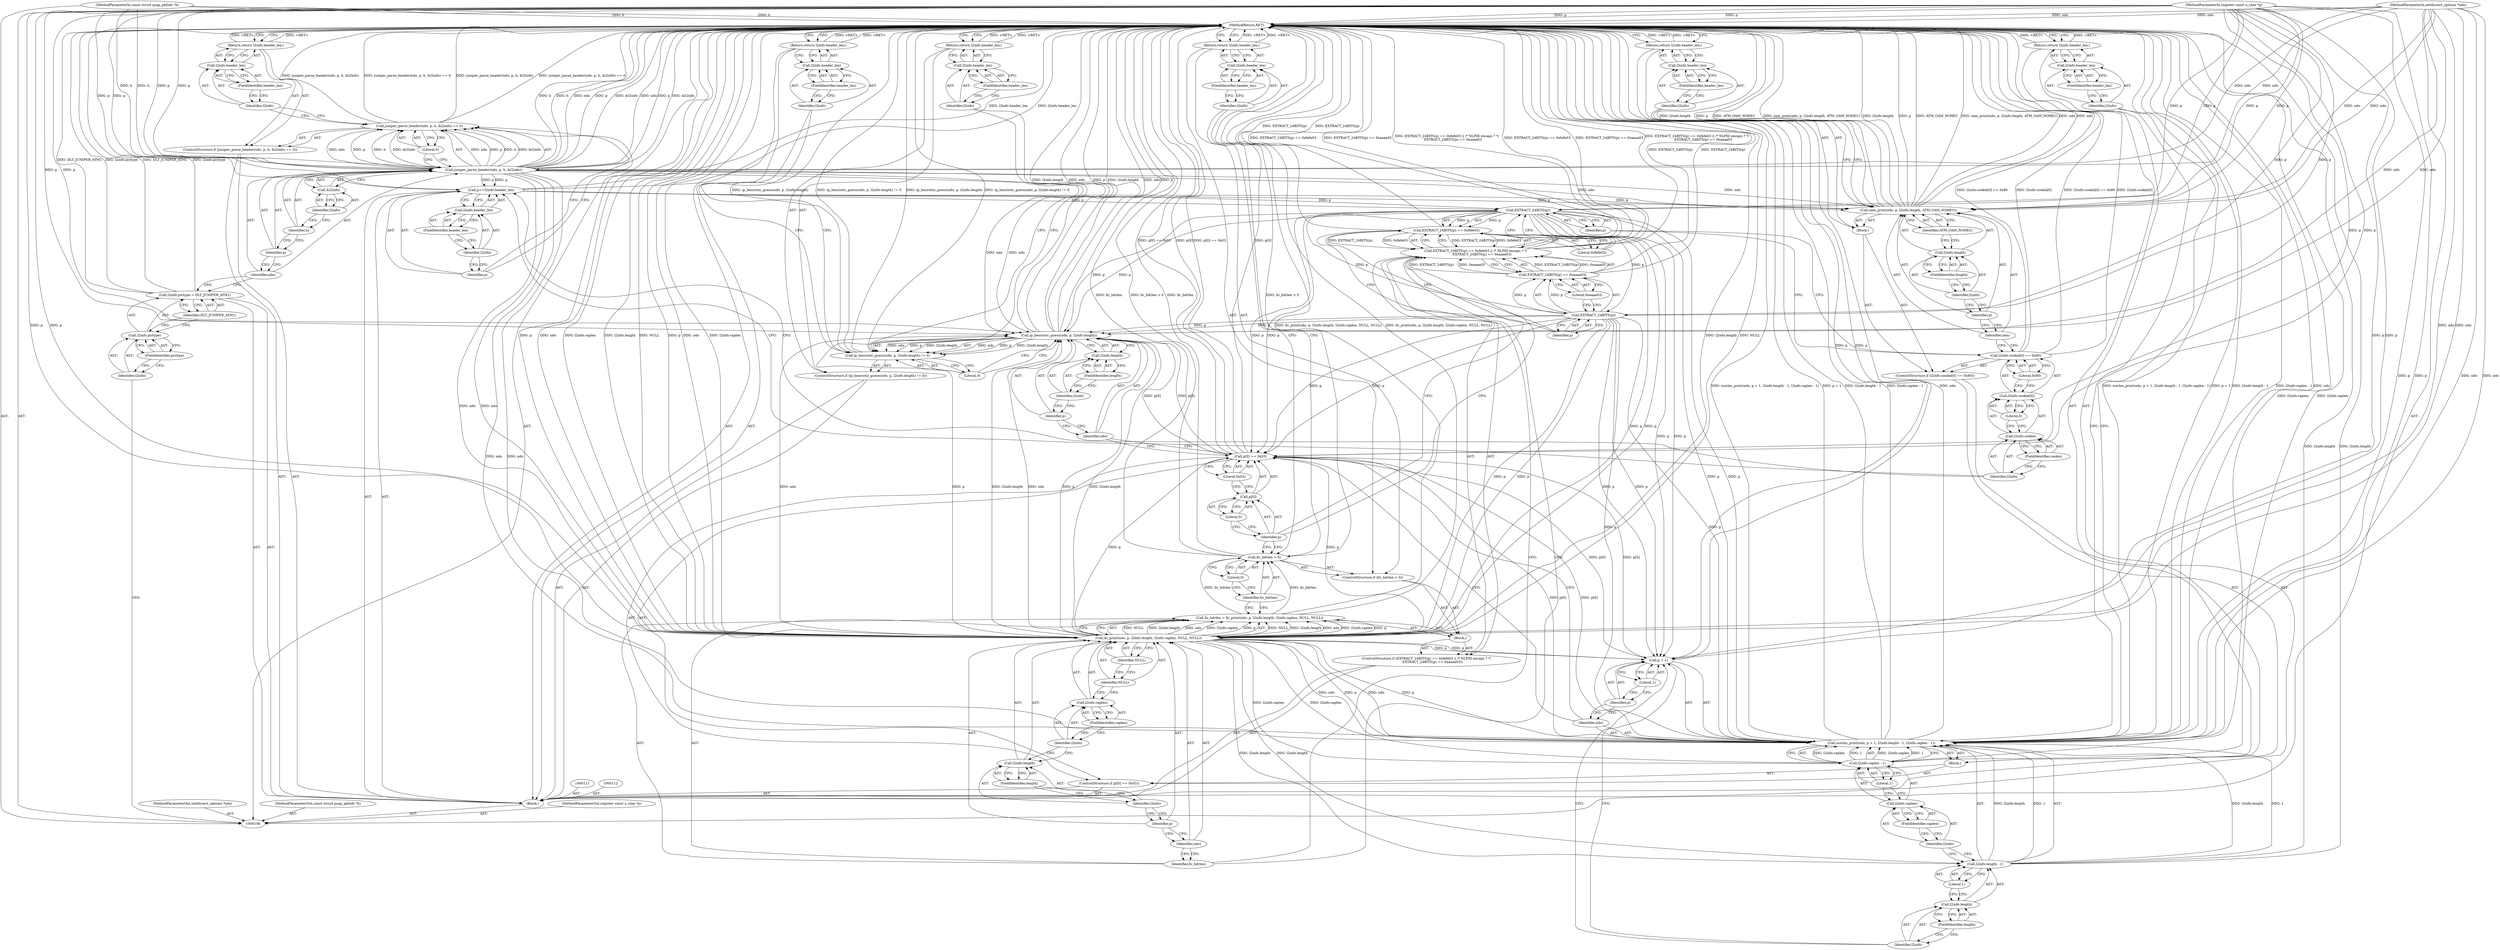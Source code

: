digraph "1_tcpdump_1dcd10aceabbc03bf571ea32b892c522cbe923de_5" {
"1000231" [label="(MethodReturn,RET)"];
"1000107" [label="(MethodParameterIn,netdissect_options *ndo)"];
"1000334" [label="(MethodParameterOut,netdissect_options *ndo)"];
"1000127" [label="(Return,return l2info.header_len;)"];
"1000128" [label="(Call,l2info.header_len)"];
"1000129" [label="(Identifier,l2info)"];
"1000130" [label="(FieldIdentifier,header_len)"];
"1000133" [label="(Call,l2info.header_len)"];
"1000134" [label="(Identifier,l2info)"];
"1000135" [label="(FieldIdentifier,header_len)"];
"1000131" [label="(Call,p+=l2info.header_len)"];
"1000132" [label="(Identifier,p)"];
"1000137" [label="(Call,l2info.cookie[0] == 0x80)"];
"1000138" [label="(Call,l2info.cookie[0])"];
"1000139" [label="(Call,l2info.cookie)"];
"1000140" [label="(Identifier,l2info)"];
"1000141" [label="(FieldIdentifier,cookie)"];
"1000142" [label="(Literal,0)"];
"1000143" [label="(Literal,0x80)"];
"1000144" [label="(Block,)"];
"1000136" [label="(ControlStructure,if (l2info.cookie[0] == 0x80))"];
"1000145" [label="(Call,oam_print(ndo, p, l2info.length, ATM_OAM_NOHEC))"];
"1000146" [label="(Identifier,ndo)"];
"1000147" [label="(Identifier,p)"];
"1000148" [label="(Call,l2info.length)"];
"1000149" [label="(Identifier,l2info)"];
"1000150" [label="(FieldIdentifier,length)"];
"1000151" [label="(Identifier,ATM_OAM_NOHEC)"];
"1000152" [label="(Return,return l2info.header_len;)"];
"1000153" [label="(Call,l2info.header_len)"];
"1000154" [label="(Identifier,l2info)"];
"1000155" [label="(FieldIdentifier,header_len)"];
"1000157" [label="(Call,EXTRACT_24BITS(p) == 0xfefe03 || /* NLPID encaps ? */\n            EXTRACT_24BITS(p) == 0xaaaa03)"];
"1000158" [label="(Call,EXTRACT_24BITS(p) == 0xfefe03)"];
"1000159" [label="(Call,EXTRACT_24BITS(p))"];
"1000160" [label="(Identifier,p)"];
"1000161" [label="(Literal,0xfefe03)"];
"1000156" [label="(ControlStructure,if (EXTRACT_24BITS(p) == 0xfefe03 || /* NLPID encaps ? */\n            EXTRACT_24BITS(p) == 0xaaaa03))"];
"1000108" [label="(MethodParameterIn,const struct pcap_pkthdr *h)"];
"1000335" [label="(MethodParameterOut,const struct pcap_pkthdr *h)"];
"1000109" [label="(MethodParameterIn,register const u_char *p)"];
"1000336" [label="(MethodParameterOut,register const u_char *p)"];
"1000162" [label="(Call,EXTRACT_24BITS(p) == 0xaaaa03)"];
"1000163" [label="(Call,EXTRACT_24BITS(p))"];
"1000164" [label="(Identifier,p)"];
"1000165" [label="(Literal,0xaaaa03)"];
"1000166" [label="(Block,)"];
"1000167" [label="(Call,llc_hdrlen = llc_print(ndo, p, l2info.length, l2info.caplen, NULL, NULL))"];
"1000168" [label="(Identifier,llc_hdrlen)"];
"1000169" [label="(Call,llc_print(ndo, p, l2info.length, l2info.caplen, NULL, NULL))"];
"1000170" [label="(Identifier,ndo)"];
"1000171" [label="(Identifier,p)"];
"1000172" [label="(Call,l2info.length)"];
"1000173" [label="(Identifier,l2info)"];
"1000174" [label="(FieldIdentifier,length)"];
"1000175" [label="(Call,l2info.caplen)"];
"1000176" [label="(Identifier,l2info)"];
"1000177" [label="(FieldIdentifier,caplen)"];
"1000178" [label="(Identifier,NULL)"];
"1000179" [label="(Identifier,NULL)"];
"1000180" [label="(ControlStructure,if (llc_hdrlen > 0))"];
"1000181" [label="(Call,llc_hdrlen > 0)"];
"1000182" [label="(Identifier,llc_hdrlen)"];
"1000183" [label="(Literal,0)"];
"1000184" [label="(Return,return l2info.header_len;)"];
"1000185" [label="(Call,l2info.header_len)"];
"1000186" [label="(Identifier,l2info)"];
"1000187" [label="(FieldIdentifier,header_len)"];
"1000189" [label="(Call,p[0] == 0x03)"];
"1000190" [label="(Call,p[0])"];
"1000191" [label="(Identifier,p)"];
"1000192" [label="(Literal,0)"];
"1000193" [label="(Literal,0x03)"];
"1000194" [label="(Block,)"];
"1000188" [label="(ControlStructure,if (p[0] == 0x03))"];
"1000195" [label="(Call,isoclns_print(ndo, p + 1, l2info.length - 1, l2info.caplen - 1))"];
"1000196" [label="(Identifier,ndo)"];
"1000197" [label="(Call,p + 1)"];
"1000198" [label="(Identifier,p)"];
"1000199" [label="(Literal,1)"];
"1000200" [label="(Call,l2info.length - 1)"];
"1000201" [label="(Call,l2info.length)"];
"1000202" [label="(Identifier,l2info)"];
"1000203" [label="(FieldIdentifier,length)"];
"1000204" [label="(Literal,1)"];
"1000205" [label="(Call,l2info.caplen - 1)"];
"1000206" [label="(Call,l2info.caplen)"];
"1000207" [label="(Identifier,l2info)"];
"1000208" [label="(FieldIdentifier,caplen)"];
"1000209" [label="(Literal,1)"];
"1000110" [label="(Block,)"];
"1000210" [label="(Return,return l2info.header_len;)"];
"1000211" [label="(Call,l2info.header_len)"];
"1000212" [label="(Identifier,l2info)"];
"1000213" [label="(FieldIdentifier,header_len)"];
"1000215" [label="(Call,ip_heuristic_guess(ndo, p, l2info.length) != 0)"];
"1000216" [label="(Call,ip_heuristic_guess(ndo, p, l2info.length))"];
"1000217" [label="(Identifier,ndo)"];
"1000218" [label="(Identifier,p)"];
"1000219" [label="(Call,l2info.length)"];
"1000220" [label="(Identifier,l2info)"];
"1000221" [label="(FieldIdentifier,length)"];
"1000222" [label="(Literal,0)"];
"1000214" [label="(ControlStructure,if (ip_heuristic_guess(ndo, p, l2info.length) != 0))"];
"1000223" [label="(Return,return l2info.header_len;)"];
"1000224" [label="(Call,l2info.header_len)"];
"1000225" [label="(Identifier,l2info)"];
"1000226" [label="(FieldIdentifier,header_len)"];
"1000227" [label="(Return,return l2info.header_len;)"];
"1000230" [label="(FieldIdentifier,header_len)"];
"1000228" [label="(Call,l2info.header_len)"];
"1000229" [label="(Identifier,l2info)"];
"1000116" [label="(FieldIdentifier,pictype)"];
"1000117" [label="(Identifier,DLT_JUNIPER_ATM1)"];
"1000113" [label="(Call,l2info.pictype = DLT_JUNIPER_ATM1)"];
"1000114" [label="(Call,l2info.pictype)"];
"1000115" [label="(Identifier,l2info)"];
"1000119" [label="(Call,juniper_parse_header(ndo, p, h, &l2info) == 0)"];
"1000120" [label="(Call,juniper_parse_header(ndo, p, h, &l2info))"];
"1000121" [label="(Identifier,ndo)"];
"1000122" [label="(Identifier,p)"];
"1000123" [label="(Identifier,h)"];
"1000124" [label="(Call,&l2info)"];
"1000125" [label="(Identifier,l2info)"];
"1000126" [label="(Literal,0)"];
"1000118" [label="(ControlStructure,if (juniper_parse_header(ndo, p, h, &l2info) == 0))"];
"1000231" -> "1000106"  [label="AST: "];
"1000231" -> "1000127"  [label="CFG: "];
"1000231" -> "1000152"  [label="CFG: "];
"1000231" -> "1000184"  [label="CFG: "];
"1000231" -> "1000210"  [label="CFG: "];
"1000231" -> "1000223"  [label="CFG: "];
"1000231" -> "1000227"  [label="CFG: "];
"1000127" -> "1000231"  [label="DDG: <RET>"];
"1000184" -> "1000231"  [label="DDG: <RET>"];
"1000152" -> "1000231"  [label="DDG: <RET>"];
"1000227" -> "1000231"  [label="DDG: <RET>"];
"1000223" -> "1000231"  [label="DDG: <RET>"];
"1000210" -> "1000231"  [label="DDG: <RET>"];
"1000169" -> "1000231"  [label="DDG: l2info.length"];
"1000169" -> "1000231"  [label="DDG: NULL"];
"1000169" -> "1000231"  [label="DDG: p"];
"1000169" -> "1000231"  [label="DDG: ndo"];
"1000169" -> "1000231"  [label="DDG: l2info.caplen"];
"1000200" -> "1000231"  [label="DDG: l2info.length"];
"1000108" -> "1000231"  [label="DDG: h"];
"1000216" -> "1000231"  [label="DDG: l2info.length"];
"1000216" -> "1000231"  [label="DDG: ndo"];
"1000216" -> "1000231"  [label="DDG: p"];
"1000195" -> "1000231"  [label="DDG: isoclns_print(ndo, p + 1, l2info.length - 1, l2info.caplen - 1)"];
"1000195" -> "1000231"  [label="DDG: p + 1"];
"1000195" -> "1000231"  [label="DDG: l2info.length - 1"];
"1000195" -> "1000231"  [label="DDG: l2info.caplen - 1"];
"1000195" -> "1000231"  [label="DDG: ndo"];
"1000181" -> "1000231"  [label="DDG: llc_hdrlen > 0"];
"1000181" -> "1000231"  [label="DDG: llc_hdrlen"];
"1000145" -> "1000231"  [label="DDG: l2info.length"];
"1000145" -> "1000231"  [label="DDG: p"];
"1000145" -> "1000231"  [label="DDG: ATM_OAM_NOHEC"];
"1000145" -> "1000231"  [label="DDG: oam_print(ndo, p, l2info.length, ATM_OAM_NOHEC)"];
"1000145" -> "1000231"  [label="DDG: ndo"];
"1000131" -> "1000231"  [label="DDG: l2info.header_len"];
"1000137" -> "1000231"  [label="DDG: l2info.cookie[0]"];
"1000137" -> "1000231"  [label="DDG: l2info.cookie[0] == 0x80"];
"1000158" -> "1000231"  [label="DDG: EXTRACT_24BITS(p)"];
"1000113" -> "1000231"  [label="DDG: DLT_JUNIPER_ATM1"];
"1000113" -> "1000231"  [label="DDG: l2info.pictype"];
"1000107" -> "1000231"  [label="DDG: ndo"];
"1000167" -> "1000231"  [label="DDG: llc_print(ndo, p, l2info.length, l2info.caplen, NULL, NULL)"];
"1000189" -> "1000231"  [label="DDG: p[0]"];
"1000189" -> "1000231"  [label="DDG: p[0] == 0x03"];
"1000215" -> "1000231"  [label="DDG: ip_heuristic_guess(ndo, p, l2info.length)"];
"1000215" -> "1000231"  [label="DDG: ip_heuristic_guess(ndo, p, l2info.length) != 0"];
"1000157" -> "1000231"  [label="DDG: EXTRACT_24BITS(p) == 0xfefe03 || /* NLPID encaps ? */\n            EXTRACT_24BITS(p) == 0xaaaa03"];
"1000157" -> "1000231"  [label="DDG: EXTRACT_24BITS(p) == 0xfefe03"];
"1000157" -> "1000231"  [label="DDG: EXTRACT_24BITS(p) == 0xaaaa03"];
"1000205" -> "1000231"  [label="DDG: l2info.caplen"];
"1000120" -> "1000231"  [label="DDG: h"];
"1000120" -> "1000231"  [label="DDG: ndo"];
"1000120" -> "1000231"  [label="DDG: p"];
"1000120" -> "1000231"  [label="DDG: &l2info"];
"1000119" -> "1000231"  [label="DDG: juniper_parse_header(ndo, p, h, &l2info)"];
"1000119" -> "1000231"  [label="DDG: juniper_parse_header(ndo, p, h, &l2info) == 0"];
"1000162" -> "1000231"  [label="DDG: EXTRACT_24BITS(p)"];
"1000109" -> "1000231"  [label="DDG: p"];
"1000197" -> "1000231"  [label="DDG: p"];
"1000107" -> "1000106"  [label="AST: "];
"1000107" -> "1000231"  [label="DDG: ndo"];
"1000107" -> "1000120"  [label="DDG: ndo"];
"1000107" -> "1000145"  [label="DDG: ndo"];
"1000107" -> "1000169"  [label="DDG: ndo"];
"1000107" -> "1000195"  [label="DDG: ndo"];
"1000107" -> "1000216"  [label="DDG: ndo"];
"1000334" -> "1000106"  [label="AST: "];
"1000127" -> "1000118"  [label="AST: "];
"1000127" -> "1000128"  [label="CFG: "];
"1000128" -> "1000127"  [label="AST: "];
"1000231" -> "1000127"  [label="CFG: "];
"1000127" -> "1000231"  [label="DDG: <RET>"];
"1000128" -> "1000127"  [label="AST: "];
"1000128" -> "1000130"  [label="CFG: "];
"1000129" -> "1000128"  [label="AST: "];
"1000130" -> "1000128"  [label="AST: "];
"1000127" -> "1000128"  [label="CFG: "];
"1000129" -> "1000128"  [label="AST: "];
"1000129" -> "1000119"  [label="CFG: "];
"1000130" -> "1000129"  [label="CFG: "];
"1000130" -> "1000128"  [label="AST: "];
"1000130" -> "1000129"  [label="CFG: "];
"1000128" -> "1000130"  [label="CFG: "];
"1000133" -> "1000131"  [label="AST: "];
"1000133" -> "1000135"  [label="CFG: "];
"1000134" -> "1000133"  [label="AST: "];
"1000135" -> "1000133"  [label="AST: "];
"1000131" -> "1000133"  [label="CFG: "];
"1000134" -> "1000133"  [label="AST: "];
"1000134" -> "1000132"  [label="CFG: "];
"1000135" -> "1000134"  [label="CFG: "];
"1000135" -> "1000133"  [label="AST: "];
"1000135" -> "1000134"  [label="CFG: "];
"1000133" -> "1000135"  [label="CFG: "];
"1000131" -> "1000110"  [label="AST: "];
"1000131" -> "1000133"  [label="CFG: "];
"1000132" -> "1000131"  [label="AST: "];
"1000133" -> "1000131"  [label="AST: "];
"1000140" -> "1000131"  [label="CFG: "];
"1000131" -> "1000231"  [label="DDG: l2info.header_len"];
"1000120" -> "1000131"  [label="DDG: p"];
"1000109" -> "1000131"  [label="DDG: p"];
"1000131" -> "1000145"  [label="DDG: p"];
"1000131" -> "1000159"  [label="DDG: p"];
"1000132" -> "1000131"  [label="AST: "];
"1000132" -> "1000119"  [label="CFG: "];
"1000134" -> "1000132"  [label="CFG: "];
"1000137" -> "1000136"  [label="AST: "];
"1000137" -> "1000143"  [label="CFG: "];
"1000138" -> "1000137"  [label="AST: "];
"1000143" -> "1000137"  [label="AST: "];
"1000146" -> "1000137"  [label="CFG: "];
"1000160" -> "1000137"  [label="CFG: "];
"1000137" -> "1000231"  [label="DDG: l2info.cookie[0]"];
"1000137" -> "1000231"  [label="DDG: l2info.cookie[0] == 0x80"];
"1000138" -> "1000137"  [label="AST: "];
"1000138" -> "1000142"  [label="CFG: "];
"1000139" -> "1000138"  [label="AST: "];
"1000142" -> "1000138"  [label="AST: "];
"1000143" -> "1000138"  [label="CFG: "];
"1000139" -> "1000138"  [label="AST: "];
"1000139" -> "1000141"  [label="CFG: "];
"1000140" -> "1000139"  [label="AST: "];
"1000141" -> "1000139"  [label="AST: "];
"1000142" -> "1000139"  [label="CFG: "];
"1000140" -> "1000139"  [label="AST: "];
"1000140" -> "1000131"  [label="CFG: "];
"1000141" -> "1000140"  [label="CFG: "];
"1000141" -> "1000139"  [label="AST: "];
"1000141" -> "1000140"  [label="CFG: "];
"1000139" -> "1000141"  [label="CFG: "];
"1000142" -> "1000138"  [label="AST: "];
"1000142" -> "1000139"  [label="CFG: "];
"1000138" -> "1000142"  [label="CFG: "];
"1000143" -> "1000137"  [label="AST: "];
"1000143" -> "1000138"  [label="CFG: "];
"1000137" -> "1000143"  [label="CFG: "];
"1000144" -> "1000136"  [label="AST: "];
"1000145" -> "1000144"  [label="AST: "];
"1000152" -> "1000144"  [label="AST: "];
"1000136" -> "1000110"  [label="AST: "];
"1000137" -> "1000136"  [label="AST: "];
"1000144" -> "1000136"  [label="AST: "];
"1000145" -> "1000144"  [label="AST: "];
"1000145" -> "1000151"  [label="CFG: "];
"1000146" -> "1000145"  [label="AST: "];
"1000147" -> "1000145"  [label="AST: "];
"1000148" -> "1000145"  [label="AST: "];
"1000151" -> "1000145"  [label="AST: "];
"1000154" -> "1000145"  [label="CFG: "];
"1000145" -> "1000231"  [label="DDG: l2info.length"];
"1000145" -> "1000231"  [label="DDG: p"];
"1000145" -> "1000231"  [label="DDG: ATM_OAM_NOHEC"];
"1000145" -> "1000231"  [label="DDG: oam_print(ndo, p, l2info.length, ATM_OAM_NOHEC)"];
"1000145" -> "1000231"  [label="DDG: ndo"];
"1000120" -> "1000145"  [label="DDG: ndo"];
"1000107" -> "1000145"  [label="DDG: ndo"];
"1000131" -> "1000145"  [label="DDG: p"];
"1000109" -> "1000145"  [label="DDG: p"];
"1000146" -> "1000145"  [label="AST: "];
"1000146" -> "1000137"  [label="CFG: "];
"1000147" -> "1000146"  [label="CFG: "];
"1000147" -> "1000145"  [label="AST: "];
"1000147" -> "1000146"  [label="CFG: "];
"1000149" -> "1000147"  [label="CFG: "];
"1000148" -> "1000145"  [label="AST: "];
"1000148" -> "1000150"  [label="CFG: "];
"1000149" -> "1000148"  [label="AST: "];
"1000150" -> "1000148"  [label="AST: "];
"1000151" -> "1000148"  [label="CFG: "];
"1000149" -> "1000148"  [label="AST: "];
"1000149" -> "1000147"  [label="CFG: "];
"1000150" -> "1000149"  [label="CFG: "];
"1000150" -> "1000148"  [label="AST: "];
"1000150" -> "1000149"  [label="CFG: "];
"1000148" -> "1000150"  [label="CFG: "];
"1000151" -> "1000145"  [label="AST: "];
"1000151" -> "1000148"  [label="CFG: "];
"1000145" -> "1000151"  [label="CFG: "];
"1000152" -> "1000144"  [label="AST: "];
"1000152" -> "1000153"  [label="CFG: "];
"1000153" -> "1000152"  [label="AST: "];
"1000231" -> "1000152"  [label="CFG: "];
"1000152" -> "1000231"  [label="DDG: <RET>"];
"1000153" -> "1000152"  [label="AST: "];
"1000153" -> "1000155"  [label="CFG: "];
"1000154" -> "1000153"  [label="AST: "];
"1000155" -> "1000153"  [label="AST: "];
"1000152" -> "1000153"  [label="CFG: "];
"1000154" -> "1000153"  [label="AST: "];
"1000154" -> "1000145"  [label="CFG: "];
"1000155" -> "1000154"  [label="CFG: "];
"1000155" -> "1000153"  [label="AST: "];
"1000155" -> "1000154"  [label="CFG: "];
"1000153" -> "1000155"  [label="CFG: "];
"1000157" -> "1000156"  [label="AST: "];
"1000157" -> "1000158"  [label="CFG: "];
"1000157" -> "1000162"  [label="CFG: "];
"1000158" -> "1000157"  [label="AST: "];
"1000162" -> "1000157"  [label="AST: "];
"1000168" -> "1000157"  [label="CFG: "];
"1000191" -> "1000157"  [label="CFG: "];
"1000157" -> "1000231"  [label="DDG: EXTRACT_24BITS(p) == 0xfefe03 || /* NLPID encaps ? */\n            EXTRACT_24BITS(p) == 0xaaaa03"];
"1000157" -> "1000231"  [label="DDG: EXTRACT_24BITS(p) == 0xfefe03"];
"1000157" -> "1000231"  [label="DDG: EXTRACT_24BITS(p) == 0xaaaa03"];
"1000158" -> "1000157"  [label="DDG: EXTRACT_24BITS(p)"];
"1000158" -> "1000157"  [label="DDG: 0xfefe03"];
"1000162" -> "1000157"  [label="DDG: EXTRACT_24BITS(p)"];
"1000162" -> "1000157"  [label="DDG: 0xaaaa03"];
"1000158" -> "1000157"  [label="AST: "];
"1000158" -> "1000161"  [label="CFG: "];
"1000159" -> "1000158"  [label="AST: "];
"1000161" -> "1000158"  [label="AST: "];
"1000164" -> "1000158"  [label="CFG: "];
"1000157" -> "1000158"  [label="CFG: "];
"1000158" -> "1000231"  [label="DDG: EXTRACT_24BITS(p)"];
"1000158" -> "1000157"  [label="DDG: EXTRACT_24BITS(p)"];
"1000158" -> "1000157"  [label="DDG: 0xfefe03"];
"1000159" -> "1000158"  [label="DDG: p"];
"1000159" -> "1000158"  [label="AST: "];
"1000159" -> "1000160"  [label="CFG: "];
"1000160" -> "1000159"  [label="AST: "];
"1000161" -> "1000159"  [label="CFG: "];
"1000159" -> "1000158"  [label="DDG: p"];
"1000131" -> "1000159"  [label="DDG: p"];
"1000109" -> "1000159"  [label="DDG: p"];
"1000159" -> "1000163"  [label="DDG: p"];
"1000159" -> "1000169"  [label="DDG: p"];
"1000159" -> "1000189"  [label="DDG: p"];
"1000159" -> "1000195"  [label="DDG: p"];
"1000159" -> "1000197"  [label="DDG: p"];
"1000159" -> "1000216"  [label="DDG: p"];
"1000160" -> "1000159"  [label="AST: "];
"1000160" -> "1000137"  [label="CFG: "];
"1000159" -> "1000160"  [label="CFG: "];
"1000161" -> "1000158"  [label="AST: "];
"1000161" -> "1000159"  [label="CFG: "];
"1000158" -> "1000161"  [label="CFG: "];
"1000156" -> "1000110"  [label="AST: "];
"1000157" -> "1000156"  [label="AST: "];
"1000166" -> "1000156"  [label="AST: "];
"1000108" -> "1000106"  [label="AST: "];
"1000108" -> "1000231"  [label="DDG: h"];
"1000108" -> "1000120"  [label="DDG: h"];
"1000335" -> "1000106"  [label="AST: "];
"1000109" -> "1000106"  [label="AST: "];
"1000109" -> "1000231"  [label="DDG: p"];
"1000109" -> "1000120"  [label="DDG: p"];
"1000109" -> "1000131"  [label="DDG: p"];
"1000109" -> "1000145"  [label="DDG: p"];
"1000109" -> "1000159"  [label="DDG: p"];
"1000109" -> "1000163"  [label="DDG: p"];
"1000109" -> "1000169"  [label="DDG: p"];
"1000109" -> "1000189"  [label="DDG: p"];
"1000109" -> "1000195"  [label="DDG: p"];
"1000109" -> "1000197"  [label="DDG: p"];
"1000109" -> "1000216"  [label="DDG: p"];
"1000336" -> "1000106"  [label="AST: "];
"1000162" -> "1000157"  [label="AST: "];
"1000162" -> "1000165"  [label="CFG: "];
"1000163" -> "1000162"  [label="AST: "];
"1000165" -> "1000162"  [label="AST: "];
"1000157" -> "1000162"  [label="CFG: "];
"1000162" -> "1000231"  [label="DDG: EXTRACT_24BITS(p)"];
"1000162" -> "1000157"  [label="DDG: EXTRACT_24BITS(p)"];
"1000162" -> "1000157"  [label="DDG: 0xaaaa03"];
"1000163" -> "1000162"  [label="DDG: p"];
"1000163" -> "1000162"  [label="AST: "];
"1000163" -> "1000164"  [label="CFG: "];
"1000164" -> "1000163"  [label="AST: "];
"1000165" -> "1000163"  [label="CFG: "];
"1000163" -> "1000162"  [label="DDG: p"];
"1000159" -> "1000163"  [label="DDG: p"];
"1000109" -> "1000163"  [label="DDG: p"];
"1000163" -> "1000169"  [label="DDG: p"];
"1000163" -> "1000189"  [label="DDG: p"];
"1000163" -> "1000195"  [label="DDG: p"];
"1000163" -> "1000197"  [label="DDG: p"];
"1000163" -> "1000216"  [label="DDG: p"];
"1000164" -> "1000163"  [label="AST: "];
"1000164" -> "1000158"  [label="CFG: "];
"1000163" -> "1000164"  [label="CFG: "];
"1000165" -> "1000162"  [label="AST: "];
"1000165" -> "1000163"  [label="CFG: "];
"1000162" -> "1000165"  [label="CFG: "];
"1000166" -> "1000156"  [label="AST: "];
"1000167" -> "1000166"  [label="AST: "];
"1000180" -> "1000166"  [label="AST: "];
"1000167" -> "1000166"  [label="AST: "];
"1000167" -> "1000169"  [label="CFG: "];
"1000168" -> "1000167"  [label="AST: "];
"1000169" -> "1000167"  [label="AST: "];
"1000182" -> "1000167"  [label="CFG: "];
"1000167" -> "1000231"  [label="DDG: llc_print(ndo, p, l2info.length, l2info.caplen, NULL, NULL)"];
"1000169" -> "1000167"  [label="DDG: NULL"];
"1000169" -> "1000167"  [label="DDG: l2info.length"];
"1000169" -> "1000167"  [label="DDG: ndo"];
"1000169" -> "1000167"  [label="DDG: l2info.caplen"];
"1000169" -> "1000167"  [label="DDG: p"];
"1000167" -> "1000181"  [label="DDG: llc_hdrlen"];
"1000168" -> "1000167"  [label="AST: "];
"1000168" -> "1000157"  [label="CFG: "];
"1000170" -> "1000168"  [label="CFG: "];
"1000169" -> "1000167"  [label="AST: "];
"1000169" -> "1000179"  [label="CFG: "];
"1000170" -> "1000169"  [label="AST: "];
"1000171" -> "1000169"  [label="AST: "];
"1000172" -> "1000169"  [label="AST: "];
"1000175" -> "1000169"  [label="AST: "];
"1000178" -> "1000169"  [label="AST: "];
"1000179" -> "1000169"  [label="AST: "];
"1000167" -> "1000169"  [label="CFG: "];
"1000169" -> "1000231"  [label="DDG: l2info.length"];
"1000169" -> "1000231"  [label="DDG: NULL"];
"1000169" -> "1000231"  [label="DDG: p"];
"1000169" -> "1000231"  [label="DDG: ndo"];
"1000169" -> "1000231"  [label="DDG: l2info.caplen"];
"1000169" -> "1000167"  [label="DDG: NULL"];
"1000169" -> "1000167"  [label="DDG: l2info.length"];
"1000169" -> "1000167"  [label="DDG: ndo"];
"1000169" -> "1000167"  [label="DDG: l2info.caplen"];
"1000169" -> "1000167"  [label="DDG: p"];
"1000120" -> "1000169"  [label="DDG: ndo"];
"1000107" -> "1000169"  [label="DDG: ndo"];
"1000163" -> "1000169"  [label="DDG: p"];
"1000159" -> "1000169"  [label="DDG: p"];
"1000109" -> "1000169"  [label="DDG: p"];
"1000169" -> "1000189"  [label="DDG: p"];
"1000169" -> "1000195"  [label="DDG: ndo"];
"1000169" -> "1000195"  [label="DDG: p"];
"1000169" -> "1000197"  [label="DDG: p"];
"1000169" -> "1000200"  [label="DDG: l2info.length"];
"1000169" -> "1000205"  [label="DDG: l2info.caplen"];
"1000169" -> "1000216"  [label="DDG: ndo"];
"1000169" -> "1000216"  [label="DDG: p"];
"1000169" -> "1000216"  [label="DDG: l2info.length"];
"1000170" -> "1000169"  [label="AST: "];
"1000170" -> "1000168"  [label="CFG: "];
"1000171" -> "1000170"  [label="CFG: "];
"1000171" -> "1000169"  [label="AST: "];
"1000171" -> "1000170"  [label="CFG: "];
"1000173" -> "1000171"  [label="CFG: "];
"1000172" -> "1000169"  [label="AST: "];
"1000172" -> "1000174"  [label="CFG: "];
"1000173" -> "1000172"  [label="AST: "];
"1000174" -> "1000172"  [label="AST: "];
"1000176" -> "1000172"  [label="CFG: "];
"1000173" -> "1000172"  [label="AST: "];
"1000173" -> "1000171"  [label="CFG: "];
"1000174" -> "1000173"  [label="CFG: "];
"1000174" -> "1000172"  [label="AST: "];
"1000174" -> "1000173"  [label="CFG: "];
"1000172" -> "1000174"  [label="CFG: "];
"1000175" -> "1000169"  [label="AST: "];
"1000175" -> "1000177"  [label="CFG: "];
"1000176" -> "1000175"  [label="AST: "];
"1000177" -> "1000175"  [label="AST: "];
"1000178" -> "1000175"  [label="CFG: "];
"1000176" -> "1000175"  [label="AST: "];
"1000176" -> "1000172"  [label="CFG: "];
"1000177" -> "1000176"  [label="CFG: "];
"1000177" -> "1000175"  [label="AST: "];
"1000177" -> "1000176"  [label="CFG: "];
"1000175" -> "1000177"  [label="CFG: "];
"1000178" -> "1000169"  [label="AST: "];
"1000178" -> "1000175"  [label="CFG: "];
"1000179" -> "1000178"  [label="CFG: "];
"1000179" -> "1000169"  [label="AST: "];
"1000179" -> "1000178"  [label="CFG: "];
"1000169" -> "1000179"  [label="CFG: "];
"1000180" -> "1000166"  [label="AST: "];
"1000181" -> "1000180"  [label="AST: "];
"1000184" -> "1000180"  [label="AST: "];
"1000181" -> "1000180"  [label="AST: "];
"1000181" -> "1000183"  [label="CFG: "];
"1000182" -> "1000181"  [label="AST: "];
"1000183" -> "1000181"  [label="AST: "];
"1000186" -> "1000181"  [label="CFG: "];
"1000191" -> "1000181"  [label="CFG: "];
"1000181" -> "1000231"  [label="DDG: llc_hdrlen > 0"];
"1000181" -> "1000231"  [label="DDG: llc_hdrlen"];
"1000167" -> "1000181"  [label="DDG: llc_hdrlen"];
"1000182" -> "1000181"  [label="AST: "];
"1000182" -> "1000167"  [label="CFG: "];
"1000183" -> "1000182"  [label="CFG: "];
"1000183" -> "1000181"  [label="AST: "];
"1000183" -> "1000182"  [label="CFG: "];
"1000181" -> "1000183"  [label="CFG: "];
"1000184" -> "1000180"  [label="AST: "];
"1000184" -> "1000185"  [label="CFG: "];
"1000185" -> "1000184"  [label="AST: "];
"1000231" -> "1000184"  [label="CFG: "];
"1000184" -> "1000231"  [label="DDG: <RET>"];
"1000185" -> "1000184"  [label="AST: "];
"1000185" -> "1000187"  [label="CFG: "];
"1000186" -> "1000185"  [label="AST: "];
"1000187" -> "1000185"  [label="AST: "];
"1000184" -> "1000185"  [label="CFG: "];
"1000186" -> "1000185"  [label="AST: "];
"1000186" -> "1000181"  [label="CFG: "];
"1000187" -> "1000186"  [label="CFG: "];
"1000187" -> "1000185"  [label="AST: "];
"1000187" -> "1000186"  [label="CFG: "];
"1000185" -> "1000187"  [label="CFG: "];
"1000189" -> "1000188"  [label="AST: "];
"1000189" -> "1000193"  [label="CFG: "];
"1000190" -> "1000189"  [label="AST: "];
"1000193" -> "1000189"  [label="AST: "];
"1000196" -> "1000189"  [label="CFG: "];
"1000217" -> "1000189"  [label="CFG: "];
"1000189" -> "1000231"  [label="DDG: p[0]"];
"1000189" -> "1000231"  [label="DDG: p[0] == 0x03"];
"1000163" -> "1000189"  [label="DDG: p"];
"1000159" -> "1000189"  [label="DDG: p"];
"1000169" -> "1000189"  [label="DDG: p"];
"1000109" -> "1000189"  [label="DDG: p"];
"1000189" -> "1000195"  [label="DDG: p[0]"];
"1000189" -> "1000197"  [label="DDG: p[0]"];
"1000189" -> "1000216"  [label="DDG: p[0]"];
"1000190" -> "1000189"  [label="AST: "];
"1000190" -> "1000192"  [label="CFG: "];
"1000191" -> "1000190"  [label="AST: "];
"1000192" -> "1000190"  [label="AST: "];
"1000193" -> "1000190"  [label="CFG: "];
"1000191" -> "1000190"  [label="AST: "];
"1000191" -> "1000181"  [label="CFG: "];
"1000191" -> "1000157"  [label="CFG: "];
"1000192" -> "1000191"  [label="CFG: "];
"1000192" -> "1000190"  [label="AST: "];
"1000192" -> "1000191"  [label="CFG: "];
"1000190" -> "1000192"  [label="CFG: "];
"1000193" -> "1000189"  [label="AST: "];
"1000193" -> "1000190"  [label="CFG: "];
"1000189" -> "1000193"  [label="CFG: "];
"1000194" -> "1000188"  [label="AST: "];
"1000195" -> "1000194"  [label="AST: "];
"1000210" -> "1000194"  [label="AST: "];
"1000188" -> "1000110"  [label="AST: "];
"1000189" -> "1000188"  [label="AST: "];
"1000194" -> "1000188"  [label="AST: "];
"1000195" -> "1000194"  [label="AST: "];
"1000195" -> "1000205"  [label="CFG: "];
"1000196" -> "1000195"  [label="AST: "];
"1000197" -> "1000195"  [label="AST: "];
"1000200" -> "1000195"  [label="AST: "];
"1000205" -> "1000195"  [label="AST: "];
"1000212" -> "1000195"  [label="CFG: "];
"1000195" -> "1000231"  [label="DDG: isoclns_print(ndo, p + 1, l2info.length - 1, l2info.caplen - 1)"];
"1000195" -> "1000231"  [label="DDG: p + 1"];
"1000195" -> "1000231"  [label="DDG: l2info.length - 1"];
"1000195" -> "1000231"  [label="DDG: l2info.caplen - 1"];
"1000195" -> "1000231"  [label="DDG: ndo"];
"1000120" -> "1000195"  [label="DDG: ndo"];
"1000169" -> "1000195"  [label="DDG: ndo"];
"1000169" -> "1000195"  [label="DDG: p"];
"1000107" -> "1000195"  [label="DDG: ndo"];
"1000163" -> "1000195"  [label="DDG: p"];
"1000189" -> "1000195"  [label="DDG: p[0]"];
"1000159" -> "1000195"  [label="DDG: p"];
"1000109" -> "1000195"  [label="DDG: p"];
"1000200" -> "1000195"  [label="DDG: l2info.length"];
"1000200" -> "1000195"  [label="DDG: 1"];
"1000205" -> "1000195"  [label="DDG: l2info.caplen"];
"1000205" -> "1000195"  [label="DDG: 1"];
"1000196" -> "1000195"  [label="AST: "];
"1000196" -> "1000189"  [label="CFG: "];
"1000198" -> "1000196"  [label="CFG: "];
"1000197" -> "1000195"  [label="AST: "];
"1000197" -> "1000199"  [label="CFG: "];
"1000198" -> "1000197"  [label="AST: "];
"1000199" -> "1000197"  [label="AST: "];
"1000202" -> "1000197"  [label="CFG: "];
"1000197" -> "1000231"  [label="DDG: p"];
"1000163" -> "1000197"  [label="DDG: p"];
"1000189" -> "1000197"  [label="DDG: p[0]"];
"1000159" -> "1000197"  [label="DDG: p"];
"1000169" -> "1000197"  [label="DDG: p"];
"1000109" -> "1000197"  [label="DDG: p"];
"1000198" -> "1000197"  [label="AST: "];
"1000198" -> "1000196"  [label="CFG: "];
"1000199" -> "1000198"  [label="CFG: "];
"1000199" -> "1000197"  [label="AST: "];
"1000199" -> "1000198"  [label="CFG: "];
"1000197" -> "1000199"  [label="CFG: "];
"1000200" -> "1000195"  [label="AST: "];
"1000200" -> "1000204"  [label="CFG: "];
"1000201" -> "1000200"  [label="AST: "];
"1000204" -> "1000200"  [label="AST: "];
"1000207" -> "1000200"  [label="CFG: "];
"1000200" -> "1000231"  [label="DDG: l2info.length"];
"1000200" -> "1000195"  [label="DDG: l2info.length"];
"1000200" -> "1000195"  [label="DDG: 1"];
"1000169" -> "1000200"  [label="DDG: l2info.length"];
"1000201" -> "1000200"  [label="AST: "];
"1000201" -> "1000203"  [label="CFG: "];
"1000202" -> "1000201"  [label="AST: "];
"1000203" -> "1000201"  [label="AST: "];
"1000204" -> "1000201"  [label="CFG: "];
"1000202" -> "1000201"  [label="AST: "];
"1000202" -> "1000197"  [label="CFG: "];
"1000203" -> "1000202"  [label="CFG: "];
"1000203" -> "1000201"  [label="AST: "];
"1000203" -> "1000202"  [label="CFG: "];
"1000201" -> "1000203"  [label="CFG: "];
"1000204" -> "1000200"  [label="AST: "];
"1000204" -> "1000201"  [label="CFG: "];
"1000200" -> "1000204"  [label="CFG: "];
"1000205" -> "1000195"  [label="AST: "];
"1000205" -> "1000209"  [label="CFG: "];
"1000206" -> "1000205"  [label="AST: "];
"1000209" -> "1000205"  [label="AST: "];
"1000195" -> "1000205"  [label="CFG: "];
"1000205" -> "1000231"  [label="DDG: l2info.caplen"];
"1000205" -> "1000195"  [label="DDG: l2info.caplen"];
"1000205" -> "1000195"  [label="DDG: 1"];
"1000169" -> "1000205"  [label="DDG: l2info.caplen"];
"1000206" -> "1000205"  [label="AST: "];
"1000206" -> "1000208"  [label="CFG: "];
"1000207" -> "1000206"  [label="AST: "];
"1000208" -> "1000206"  [label="AST: "];
"1000209" -> "1000206"  [label="CFG: "];
"1000207" -> "1000206"  [label="AST: "];
"1000207" -> "1000200"  [label="CFG: "];
"1000208" -> "1000207"  [label="CFG: "];
"1000208" -> "1000206"  [label="AST: "];
"1000208" -> "1000207"  [label="CFG: "];
"1000206" -> "1000208"  [label="CFG: "];
"1000209" -> "1000205"  [label="AST: "];
"1000209" -> "1000206"  [label="CFG: "];
"1000205" -> "1000209"  [label="CFG: "];
"1000110" -> "1000106"  [label="AST: "];
"1000111" -> "1000110"  [label="AST: "];
"1000112" -> "1000110"  [label="AST: "];
"1000113" -> "1000110"  [label="AST: "];
"1000118" -> "1000110"  [label="AST: "];
"1000131" -> "1000110"  [label="AST: "];
"1000136" -> "1000110"  [label="AST: "];
"1000156" -> "1000110"  [label="AST: "];
"1000188" -> "1000110"  [label="AST: "];
"1000214" -> "1000110"  [label="AST: "];
"1000227" -> "1000110"  [label="AST: "];
"1000210" -> "1000194"  [label="AST: "];
"1000210" -> "1000211"  [label="CFG: "];
"1000211" -> "1000210"  [label="AST: "];
"1000231" -> "1000210"  [label="CFG: "];
"1000210" -> "1000231"  [label="DDG: <RET>"];
"1000211" -> "1000210"  [label="AST: "];
"1000211" -> "1000213"  [label="CFG: "];
"1000212" -> "1000211"  [label="AST: "];
"1000213" -> "1000211"  [label="AST: "];
"1000210" -> "1000211"  [label="CFG: "];
"1000212" -> "1000211"  [label="AST: "];
"1000212" -> "1000195"  [label="CFG: "];
"1000213" -> "1000212"  [label="CFG: "];
"1000213" -> "1000211"  [label="AST: "];
"1000213" -> "1000212"  [label="CFG: "];
"1000211" -> "1000213"  [label="CFG: "];
"1000215" -> "1000214"  [label="AST: "];
"1000215" -> "1000222"  [label="CFG: "];
"1000216" -> "1000215"  [label="AST: "];
"1000222" -> "1000215"  [label="AST: "];
"1000225" -> "1000215"  [label="CFG: "];
"1000229" -> "1000215"  [label="CFG: "];
"1000215" -> "1000231"  [label="DDG: ip_heuristic_guess(ndo, p, l2info.length)"];
"1000215" -> "1000231"  [label="DDG: ip_heuristic_guess(ndo, p, l2info.length) != 0"];
"1000216" -> "1000215"  [label="DDG: ndo"];
"1000216" -> "1000215"  [label="DDG: p"];
"1000216" -> "1000215"  [label="DDG: l2info.length"];
"1000216" -> "1000215"  [label="AST: "];
"1000216" -> "1000219"  [label="CFG: "];
"1000217" -> "1000216"  [label="AST: "];
"1000218" -> "1000216"  [label="AST: "];
"1000219" -> "1000216"  [label="AST: "];
"1000222" -> "1000216"  [label="CFG: "];
"1000216" -> "1000231"  [label="DDG: l2info.length"];
"1000216" -> "1000231"  [label="DDG: ndo"];
"1000216" -> "1000231"  [label="DDG: p"];
"1000216" -> "1000215"  [label="DDG: ndo"];
"1000216" -> "1000215"  [label="DDG: p"];
"1000216" -> "1000215"  [label="DDG: l2info.length"];
"1000120" -> "1000216"  [label="DDG: ndo"];
"1000169" -> "1000216"  [label="DDG: ndo"];
"1000169" -> "1000216"  [label="DDG: p"];
"1000169" -> "1000216"  [label="DDG: l2info.length"];
"1000107" -> "1000216"  [label="DDG: ndo"];
"1000163" -> "1000216"  [label="DDG: p"];
"1000189" -> "1000216"  [label="DDG: p[0]"];
"1000159" -> "1000216"  [label="DDG: p"];
"1000109" -> "1000216"  [label="DDG: p"];
"1000217" -> "1000216"  [label="AST: "];
"1000217" -> "1000189"  [label="CFG: "];
"1000218" -> "1000217"  [label="CFG: "];
"1000218" -> "1000216"  [label="AST: "];
"1000218" -> "1000217"  [label="CFG: "];
"1000220" -> "1000218"  [label="CFG: "];
"1000219" -> "1000216"  [label="AST: "];
"1000219" -> "1000221"  [label="CFG: "];
"1000220" -> "1000219"  [label="AST: "];
"1000221" -> "1000219"  [label="AST: "];
"1000216" -> "1000219"  [label="CFG: "];
"1000220" -> "1000219"  [label="AST: "];
"1000220" -> "1000218"  [label="CFG: "];
"1000221" -> "1000220"  [label="CFG: "];
"1000221" -> "1000219"  [label="AST: "];
"1000221" -> "1000220"  [label="CFG: "];
"1000219" -> "1000221"  [label="CFG: "];
"1000222" -> "1000215"  [label="AST: "];
"1000222" -> "1000216"  [label="CFG: "];
"1000215" -> "1000222"  [label="CFG: "];
"1000214" -> "1000110"  [label="AST: "];
"1000215" -> "1000214"  [label="AST: "];
"1000223" -> "1000214"  [label="AST: "];
"1000223" -> "1000214"  [label="AST: "];
"1000223" -> "1000224"  [label="CFG: "];
"1000224" -> "1000223"  [label="AST: "];
"1000231" -> "1000223"  [label="CFG: "];
"1000223" -> "1000231"  [label="DDG: <RET>"];
"1000224" -> "1000223"  [label="AST: "];
"1000224" -> "1000226"  [label="CFG: "];
"1000225" -> "1000224"  [label="AST: "];
"1000226" -> "1000224"  [label="AST: "];
"1000223" -> "1000224"  [label="CFG: "];
"1000225" -> "1000224"  [label="AST: "];
"1000225" -> "1000215"  [label="CFG: "];
"1000226" -> "1000225"  [label="CFG: "];
"1000226" -> "1000224"  [label="AST: "];
"1000226" -> "1000225"  [label="CFG: "];
"1000224" -> "1000226"  [label="CFG: "];
"1000227" -> "1000110"  [label="AST: "];
"1000227" -> "1000228"  [label="CFG: "];
"1000228" -> "1000227"  [label="AST: "];
"1000231" -> "1000227"  [label="CFG: "];
"1000227" -> "1000231"  [label="DDG: <RET>"];
"1000230" -> "1000228"  [label="AST: "];
"1000230" -> "1000229"  [label="CFG: "];
"1000228" -> "1000230"  [label="CFG: "];
"1000228" -> "1000227"  [label="AST: "];
"1000228" -> "1000230"  [label="CFG: "];
"1000229" -> "1000228"  [label="AST: "];
"1000230" -> "1000228"  [label="AST: "];
"1000227" -> "1000228"  [label="CFG: "];
"1000229" -> "1000228"  [label="AST: "];
"1000229" -> "1000215"  [label="CFG: "];
"1000230" -> "1000229"  [label="CFG: "];
"1000116" -> "1000114"  [label="AST: "];
"1000116" -> "1000115"  [label="CFG: "];
"1000114" -> "1000116"  [label="CFG: "];
"1000117" -> "1000113"  [label="AST: "];
"1000117" -> "1000114"  [label="CFG: "];
"1000113" -> "1000117"  [label="CFG: "];
"1000113" -> "1000110"  [label="AST: "];
"1000113" -> "1000117"  [label="CFG: "];
"1000114" -> "1000113"  [label="AST: "];
"1000117" -> "1000113"  [label="AST: "];
"1000121" -> "1000113"  [label="CFG: "];
"1000113" -> "1000231"  [label="DDG: DLT_JUNIPER_ATM1"];
"1000113" -> "1000231"  [label="DDG: l2info.pictype"];
"1000114" -> "1000113"  [label="AST: "];
"1000114" -> "1000116"  [label="CFG: "];
"1000115" -> "1000114"  [label="AST: "];
"1000116" -> "1000114"  [label="AST: "];
"1000117" -> "1000114"  [label="CFG: "];
"1000115" -> "1000114"  [label="AST: "];
"1000115" -> "1000106"  [label="CFG: "];
"1000116" -> "1000115"  [label="CFG: "];
"1000119" -> "1000118"  [label="AST: "];
"1000119" -> "1000126"  [label="CFG: "];
"1000120" -> "1000119"  [label="AST: "];
"1000126" -> "1000119"  [label="AST: "];
"1000129" -> "1000119"  [label="CFG: "];
"1000132" -> "1000119"  [label="CFG: "];
"1000119" -> "1000231"  [label="DDG: juniper_parse_header(ndo, p, h, &l2info)"];
"1000119" -> "1000231"  [label="DDG: juniper_parse_header(ndo, p, h, &l2info) == 0"];
"1000120" -> "1000119"  [label="DDG: ndo"];
"1000120" -> "1000119"  [label="DDG: p"];
"1000120" -> "1000119"  [label="DDG: h"];
"1000120" -> "1000119"  [label="DDG: &l2info"];
"1000120" -> "1000119"  [label="AST: "];
"1000120" -> "1000124"  [label="CFG: "];
"1000121" -> "1000120"  [label="AST: "];
"1000122" -> "1000120"  [label="AST: "];
"1000123" -> "1000120"  [label="AST: "];
"1000124" -> "1000120"  [label="AST: "];
"1000126" -> "1000120"  [label="CFG: "];
"1000120" -> "1000231"  [label="DDG: h"];
"1000120" -> "1000231"  [label="DDG: ndo"];
"1000120" -> "1000231"  [label="DDG: p"];
"1000120" -> "1000231"  [label="DDG: &l2info"];
"1000120" -> "1000119"  [label="DDG: ndo"];
"1000120" -> "1000119"  [label="DDG: p"];
"1000120" -> "1000119"  [label="DDG: h"];
"1000120" -> "1000119"  [label="DDG: &l2info"];
"1000107" -> "1000120"  [label="DDG: ndo"];
"1000109" -> "1000120"  [label="DDG: p"];
"1000108" -> "1000120"  [label="DDG: h"];
"1000120" -> "1000131"  [label="DDG: p"];
"1000120" -> "1000145"  [label="DDG: ndo"];
"1000120" -> "1000169"  [label="DDG: ndo"];
"1000120" -> "1000195"  [label="DDG: ndo"];
"1000120" -> "1000216"  [label="DDG: ndo"];
"1000121" -> "1000120"  [label="AST: "];
"1000121" -> "1000113"  [label="CFG: "];
"1000122" -> "1000121"  [label="CFG: "];
"1000122" -> "1000120"  [label="AST: "];
"1000122" -> "1000121"  [label="CFG: "];
"1000123" -> "1000122"  [label="CFG: "];
"1000123" -> "1000120"  [label="AST: "];
"1000123" -> "1000122"  [label="CFG: "];
"1000125" -> "1000123"  [label="CFG: "];
"1000124" -> "1000120"  [label="AST: "];
"1000124" -> "1000125"  [label="CFG: "];
"1000125" -> "1000124"  [label="AST: "];
"1000120" -> "1000124"  [label="CFG: "];
"1000125" -> "1000124"  [label="AST: "];
"1000125" -> "1000123"  [label="CFG: "];
"1000124" -> "1000125"  [label="CFG: "];
"1000126" -> "1000119"  [label="AST: "];
"1000126" -> "1000120"  [label="CFG: "];
"1000119" -> "1000126"  [label="CFG: "];
"1000118" -> "1000110"  [label="AST: "];
"1000119" -> "1000118"  [label="AST: "];
"1000127" -> "1000118"  [label="AST: "];
}
